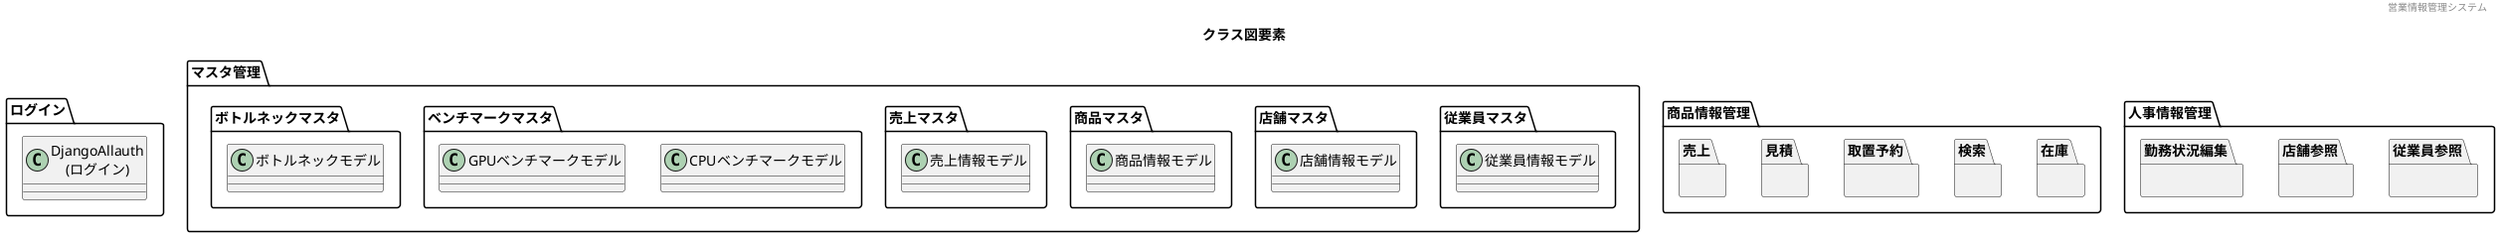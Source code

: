 ' ToDo
' 
'
@startuml class_diagrams
' ヘッダー
header 営業情報管理システム
' タイトル
title クラス図要素

' 機能名 ログイン
' 機能ID F00
package "ログイン" as F00{
  class "DjangoAllauth\n(ログイン)" as djangoallauth{
  }
}


package "マスタ管理" as mastermana {

  ' 機能名 従業員マスタ
  ' 機能ID F01
  package "従業員マスタ" as F01{
    class "(従業員情報モデル)" {}
  }

  ' 機能名 店舗マスタ
  ' 機能ID F02
  package "店舗マスタ" as F02{
    class "(店舗情報モデル)" {}
  }

    ' 機能名 商品マスタ
    ' 機能ID F03
    package "商品マスタ" as F03{
        class "(商品情報モデル)" {}
    }
  
    ' 機能名 売上マスタ
    ' 機能ID F04
    package "売上マスタ" as F04{
        class "(売上情報モデル)" {}
    }
  
  ' 機能名 ベンチマークマスタ
  ' 機能ID F05
  package "ベンチマークマスタ" as F05{
    class "(CPUベンチマークモデル)" {}
    class "(GPUベンチマークモデル)" {}
  }
  
  ' 機能名 ボトルネックマスタ
  ' 機能ID F06
  package "ボトルネックマスタ" as F06{
    class "(ボトルネックモデル)" {}
  }

}

package "商品情報管理" {
  ' 機能名 在庫
  ' 機能ID F07
  package "在庫" {}
  
  ' 機能名 検索
  ' 機能ID F08
  package "検索" {}
  
  ' 機能名 取置予約
  ' 機能ID F09
  package "取置予約" {}
  
  ' 機能名 見積
  ' 機能ID F10
  package "見積" {}
  
  ' 機能名 売上
  ' 機能ID F11
  package "売上" {}
}

package "人事情報管理" {
  ' 機能名 従業員参照
  ' 機能ID F12
  package "従業員参照" {}
  
  ' 機能名 店舗参照
  ' 機能ID F13
  package "店舗参照" {}
  
  ' 機能名 勤務状況編集
  ' 機能ID F14
  package "勤務状況編集" {}
}



@enduml
